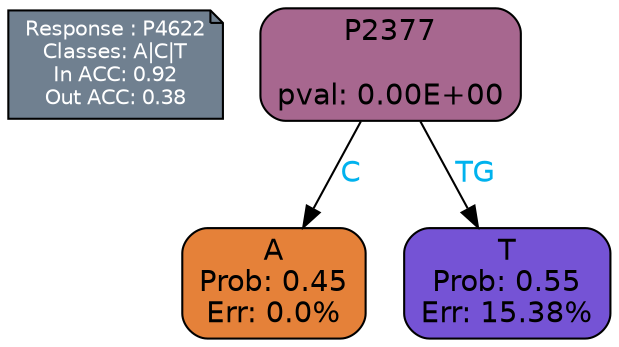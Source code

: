 digraph Tree {
node [shape=box, style="filled, rounded", color="black", fontname=helvetica] ;
graph [ranksep=equally, splines=polylines, bgcolor=transparent, dpi=600] ;
edge [fontname=helvetica] ;
LEGEND [label="Response : P4622
Classes: A|C|T
In ACC: 0.92
Out ACC: 0.38
",shape=note,align=left,style=filled,fillcolor="slategray",fontcolor="white",fontsize=10];1 [label="P2377

pval: 0.00E+00", fillcolor="#a7678f"] ;
2 [label="A
Prob: 0.45
Err: 0.0%", fillcolor="#e58139"] ;
3 [label="T
Prob: 0.55
Err: 15.38%", fillcolor="#7553d5"] ;
1 -> 2 [label="C",fontcolor=deepskyblue2] ;
1 -> 3 [label="TG",fontcolor=deepskyblue2] ;
{rank = same; 2;3;}{rank = same; LEGEND;1;}}